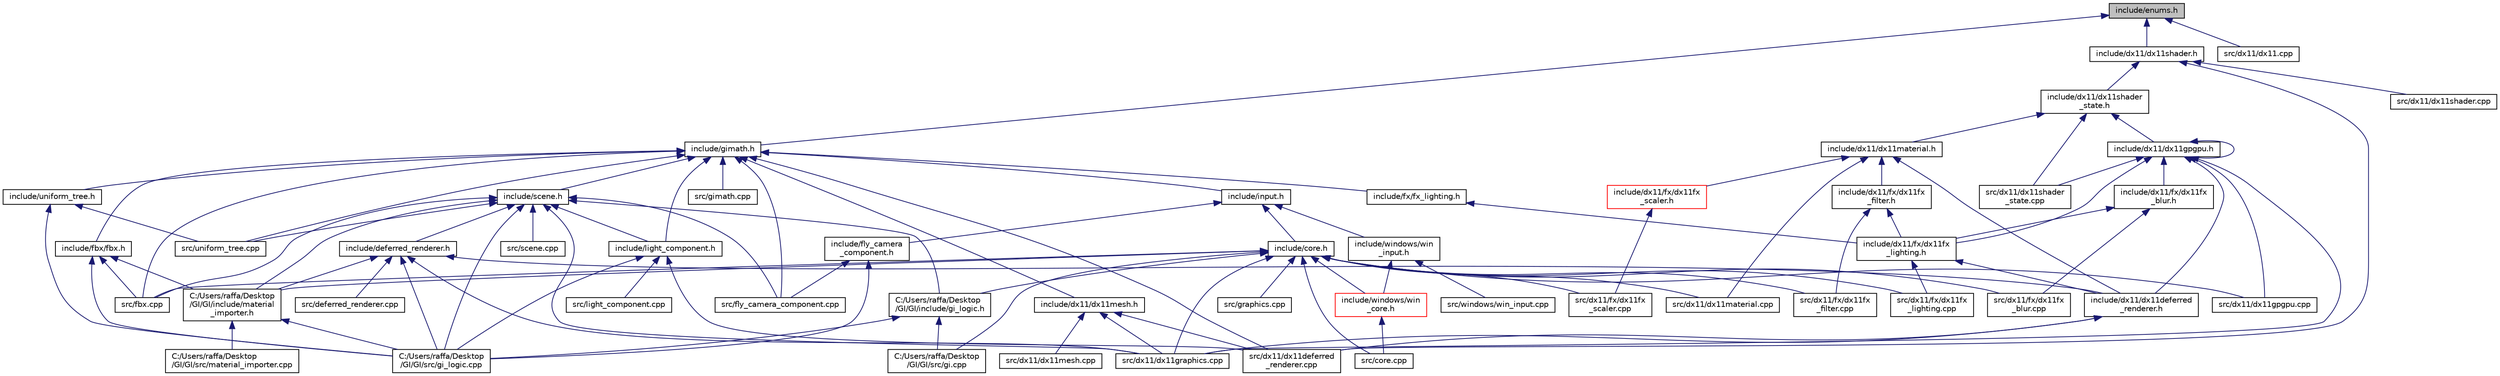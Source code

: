digraph "include/enums.h"
{
  edge [fontname="Helvetica",fontsize="10",labelfontname="Helvetica",labelfontsize="10"];
  node [fontname="Helvetica",fontsize="10",shape=record];
  Node1 [label="include/enums.h",height=0.2,width=0.4,color="black", fillcolor="grey75", style="filled", fontcolor="black"];
  Node1 -> Node2 [dir="back",color="midnightblue",fontsize="10",style="solid",fontname="Helvetica"];
  Node2 [label="include/gimath.h",height=0.2,width=0.4,color="black", fillcolor="white", style="filled",URL="$gimath_8h.html",tooltip="Mathematical and geometrical classes and methods. "];
  Node2 -> Node3 [dir="back",color="midnightblue",fontsize="10",style="solid",fontname="Helvetica"];
  Node3 [label="include/input.h",height=0.2,width=0.4,color="black", fillcolor="white", style="filled",URL="$input_8h.html",tooltip="Classes to manage the user input. "];
  Node3 -> Node4 [dir="back",color="midnightblue",fontsize="10",style="solid",fontname="Helvetica"];
  Node4 [label="include/core.h",height=0.2,width=0.4,color="black", fillcolor="white", style="filled",URL="$core_8h.html",tooltip="Classes and methods to manage the backbone of an application. "];
  Node4 -> Node5 [dir="back",color="midnightblue",fontsize="10",style="solid",fontname="Helvetica"];
  Node5 [label="C:/Users/raffa/Desktop\l/GI/GI/include/gi_logic.h",height=0.2,width=0.4,color="black", fillcolor="white", style="filled",URL="$gi__logic_8h.html"];
  Node5 -> Node6 [dir="back",color="midnightblue",fontsize="10",style="solid",fontname="Helvetica"];
  Node6 [label="C:/Users/raffa/Desktop\l/GI/GI/src/gi.cpp",height=0.2,width=0.4,color="black", fillcolor="white", style="filled",URL="$gi_8cpp.html"];
  Node5 -> Node7 [dir="back",color="midnightblue",fontsize="10",style="solid",fontname="Helvetica"];
  Node7 [label="C:/Users/raffa/Desktop\l/GI/GI/src/gi_logic.cpp",height=0.2,width=0.4,color="black", fillcolor="white", style="filled",URL="$gi__logic_8cpp.html"];
  Node4 -> Node8 [dir="back",color="midnightblue",fontsize="10",style="solid",fontname="Helvetica"];
  Node8 [label="C:/Users/raffa/Desktop\l/GI/GI/include/material\l_importer.h",height=0.2,width=0.4,color="black", fillcolor="white", style="filled",URL="$material__importer_8h.html",tooltip="Class to handle the material import. "];
  Node8 -> Node7 [dir="back",color="midnightblue",fontsize="10",style="solid",fontname="Helvetica"];
  Node8 -> Node9 [dir="back",color="midnightblue",fontsize="10",style="solid",fontname="Helvetica"];
  Node9 [label="C:/Users/raffa/Desktop\l/GI/GI/src/material_importer.cpp",height=0.2,width=0.4,color="black", fillcolor="white", style="filled",URL="$material__importer_8cpp.html"];
  Node4 -> Node6 [dir="back",color="midnightblue",fontsize="10",style="solid",fontname="Helvetica"];
  Node4 -> Node10 [dir="back",color="midnightblue",fontsize="10",style="solid",fontname="Helvetica"];
  Node10 [label="include/windows/win\l_core.h",height=0.2,width=0.4,color="red", fillcolor="white", style="filled",URL="$win__core_8h.html",tooltip="Classes and methods to manage the backbone of an application under windows. "];
  Node10 -> Node11 [dir="back",color="midnightblue",fontsize="10",style="solid",fontname="Helvetica"];
  Node11 [label="src/core.cpp",height=0.2,width=0.4,color="black", fillcolor="white", style="filled",URL="$core_8cpp.html"];
  Node4 -> Node11 [dir="back",color="midnightblue",fontsize="10",style="solid",fontname="Helvetica"];
  Node4 -> Node12 [dir="back",color="midnightblue",fontsize="10",style="solid",fontname="Helvetica"];
  Node12 [label="src/dx11/dx11gpgpu.cpp",height=0.2,width=0.4,color="black", fillcolor="white", style="filled",URL="$dx11gpgpu_8cpp.html"];
  Node4 -> Node13 [dir="back",color="midnightblue",fontsize="10",style="solid",fontname="Helvetica"];
  Node13 [label="src/dx11/dx11graphics.cpp",height=0.2,width=0.4,color="black", fillcolor="white", style="filled",URL="$dx11graphics_8cpp.html"];
  Node4 -> Node14 [dir="back",color="midnightblue",fontsize="10",style="solid",fontname="Helvetica"];
  Node14 [label="src/dx11/dx11material.cpp",height=0.2,width=0.4,color="black", fillcolor="white", style="filled",URL="$dx11material_8cpp.html"];
  Node4 -> Node15 [dir="back",color="midnightblue",fontsize="10",style="solid",fontname="Helvetica"];
  Node15 [label="src/dx11/fx/dx11fx\l_blur.cpp",height=0.2,width=0.4,color="black", fillcolor="white", style="filled",URL="$dx11fx__blur_8cpp.html"];
  Node4 -> Node16 [dir="back",color="midnightblue",fontsize="10",style="solid",fontname="Helvetica"];
  Node16 [label="src/dx11/fx/dx11fx\l_filter.cpp",height=0.2,width=0.4,color="black", fillcolor="white", style="filled",URL="$dx11fx__filter_8cpp.html"];
  Node4 -> Node17 [dir="back",color="midnightblue",fontsize="10",style="solid",fontname="Helvetica"];
  Node17 [label="src/dx11/fx/dx11fx\l_lighting.cpp",height=0.2,width=0.4,color="black", fillcolor="white", style="filled",URL="$dx11fx__lighting_8cpp.html"];
  Node4 -> Node18 [dir="back",color="midnightblue",fontsize="10",style="solid",fontname="Helvetica"];
  Node18 [label="src/dx11/fx/dx11fx\l_scaler.cpp",height=0.2,width=0.4,color="black", fillcolor="white", style="filled",URL="$dx11fx__scaler_8cpp.html"];
  Node4 -> Node19 [dir="back",color="midnightblue",fontsize="10",style="solid",fontname="Helvetica"];
  Node19 [label="src/fbx.cpp",height=0.2,width=0.4,color="black", fillcolor="white", style="filled",URL="$_g_i_lib_2src_2fbx_8cpp.html"];
  Node4 -> Node20 [dir="back",color="midnightblue",fontsize="10",style="solid",fontname="Helvetica"];
  Node20 [label="src/graphics.cpp",height=0.2,width=0.4,color="black", fillcolor="white", style="filled",URL="$graphics_8cpp.html"];
  Node3 -> Node21 [dir="back",color="midnightblue",fontsize="10",style="solid",fontname="Helvetica"];
  Node21 [label="include/fly_camera\l_component.h",height=0.2,width=0.4,color="black", fillcolor="white", style="filled",URL="$fly__camera__component_8h.html"];
  Node21 -> Node7 [dir="back",color="midnightblue",fontsize="10",style="solid",fontname="Helvetica"];
  Node21 -> Node22 [dir="back",color="midnightblue",fontsize="10",style="solid",fontname="Helvetica"];
  Node22 [label="src/fly_camera_component.cpp",height=0.2,width=0.4,color="black", fillcolor="white", style="filled",URL="$fly__camera__component_8cpp.html"];
  Node3 -> Node23 [dir="back",color="midnightblue",fontsize="10",style="solid",fontname="Helvetica"];
  Node23 [label="include/windows/win\l_input.h",height=0.2,width=0.4,color="black", fillcolor="white", style="filled",URL="$win__input_8h.html"];
  Node23 -> Node10 [dir="back",color="midnightblue",fontsize="10",style="solid",fontname="Helvetica"];
  Node23 -> Node24 [dir="back",color="midnightblue",fontsize="10",style="solid",fontname="Helvetica"];
  Node24 [label="src/windows/win_input.cpp",height=0.2,width=0.4,color="black", fillcolor="white", style="filled",URL="$win__input_8cpp.html"];
  Node2 -> Node25 [dir="back",color="midnightblue",fontsize="10",style="solid",fontname="Helvetica"];
  Node25 [label="include/scene.h",height=0.2,width=0.4,color="black", fillcolor="white", style="filled",URL="$scene_8h.html",tooltip="Defines the base classes used to manage the scene. "];
  Node25 -> Node5 [dir="back",color="midnightblue",fontsize="10",style="solid",fontname="Helvetica"];
  Node25 -> Node8 [dir="back",color="midnightblue",fontsize="10",style="solid",fontname="Helvetica"];
  Node25 -> Node7 [dir="back",color="midnightblue",fontsize="10",style="solid",fontname="Helvetica"];
  Node25 -> Node26 [dir="back",color="midnightblue",fontsize="10",style="solid",fontname="Helvetica"];
  Node26 [label="include/deferred_renderer.h",height=0.2,width=0.4,color="black", fillcolor="white", style="filled",URL="$deferred__renderer_8h.html",tooltip="Deferred rendering classes. "];
  Node26 -> Node8 [dir="back",color="midnightblue",fontsize="10",style="solid",fontname="Helvetica"];
  Node26 -> Node7 [dir="back",color="midnightblue",fontsize="10",style="solid",fontname="Helvetica"];
  Node26 -> Node27 [dir="back",color="midnightblue",fontsize="10",style="solid",fontname="Helvetica"];
  Node27 [label="include/dx11/dx11deferred\l_renderer.h",height=0.2,width=0.4,color="black", fillcolor="white", style="filled",URL="$dx11deferred__renderer_8h.html",tooltip="Deferred rendering classes for DirectX11. "];
  Node27 -> Node28 [dir="back",color="midnightblue",fontsize="10",style="solid",fontname="Helvetica"];
  Node28 [label="src/dx11/dx11deferred\l_renderer.cpp",height=0.2,width=0.4,color="black", fillcolor="white", style="filled",URL="$dx11deferred__renderer_8cpp.html"];
  Node27 -> Node13 [dir="back",color="midnightblue",fontsize="10",style="solid",fontname="Helvetica"];
  Node26 -> Node29 [dir="back",color="midnightblue",fontsize="10",style="solid",fontname="Helvetica"];
  Node29 [label="src/deferred_renderer.cpp",height=0.2,width=0.4,color="black", fillcolor="white", style="filled",URL="$deferred__renderer_8cpp.html"];
  Node26 -> Node13 [dir="back",color="midnightblue",fontsize="10",style="solid",fontname="Helvetica"];
  Node25 -> Node30 [dir="back",color="midnightblue",fontsize="10",style="solid",fontname="Helvetica"];
  Node30 [label="include/light_component.h",height=0.2,width=0.4,color="black", fillcolor="white", style="filled",URL="$light__component_8h.html",tooltip="Components used to describe lights. "];
  Node30 -> Node7 [dir="back",color="midnightblue",fontsize="10",style="solid",fontname="Helvetica"];
  Node30 -> Node28 [dir="back",color="midnightblue",fontsize="10",style="solid",fontname="Helvetica"];
  Node30 -> Node31 [dir="back",color="midnightblue",fontsize="10",style="solid",fontname="Helvetica"];
  Node31 [label="src/light_component.cpp",height=0.2,width=0.4,color="black", fillcolor="white", style="filled",URL="$light__component_8cpp.html"];
  Node25 -> Node13 [dir="back",color="midnightblue",fontsize="10",style="solid",fontname="Helvetica"];
  Node25 -> Node19 [dir="back",color="midnightblue",fontsize="10",style="solid",fontname="Helvetica"];
  Node25 -> Node22 [dir="back",color="midnightblue",fontsize="10",style="solid",fontname="Helvetica"];
  Node25 -> Node32 [dir="back",color="midnightblue",fontsize="10",style="solid",fontname="Helvetica"];
  Node32 [label="src/scene.cpp",height=0.2,width=0.4,color="black", fillcolor="white", style="filled",URL="$scene_8cpp.html"];
  Node25 -> Node33 [dir="back",color="midnightblue",fontsize="10",style="solid",fontname="Helvetica"];
  Node33 [label="src/uniform_tree.cpp",height=0.2,width=0.4,color="black", fillcolor="white", style="filled",URL="$uniform__tree_8cpp.html"];
  Node2 -> Node34 [dir="back",color="midnightblue",fontsize="10",style="solid",fontname="Helvetica"];
  Node34 [label="include/dx11/dx11mesh.h",height=0.2,width=0.4,color="black", fillcolor="white", style="filled",URL="$dx11mesh_8h.html",tooltip="??? "];
  Node34 -> Node28 [dir="back",color="midnightblue",fontsize="10",style="solid",fontname="Helvetica"];
  Node34 -> Node13 [dir="back",color="midnightblue",fontsize="10",style="solid",fontname="Helvetica"];
  Node34 -> Node35 [dir="back",color="midnightblue",fontsize="10",style="solid",fontname="Helvetica"];
  Node35 [label="src/dx11/dx11mesh.cpp",height=0.2,width=0.4,color="black", fillcolor="white", style="filled",URL="$dx11mesh_8cpp.html"];
  Node2 -> Node36 [dir="back",color="midnightblue",fontsize="10",style="solid",fontname="Helvetica"];
  Node36 [label="include/fbx/fbx.h",height=0.2,width=0.4,color="black", fillcolor="white", style="filled",URL="$_g_i_lib_2include_2fbx_2fbx_8h.html"];
  Node36 -> Node8 [dir="back",color="midnightblue",fontsize="10",style="solid",fontname="Helvetica"];
  Node36 -> Node7 [dir="back",color="midnightblue",fontsize="10",style="solid",fontname="Helvetica"];
  Node36 -> Node19 [dir="back",color="midnightblue",fontsize="10",style="solid",fontname="Helvetica"];
  Node2 -> Node37 [dir="back",color="midnightblue",fontsize="10",style="solid",fontname="Helvetica"];
  Node37 [label="include/fx/fx_lighting.h",height=0.2,width=0.4,color="black", fillcolor="white", style="filled",URL="$fx__lighting_8h.html",tooltip="This file contains post process effects that affects lighting such as bloom, glow and color grading..."];
  Node37 -> Node38 [dir="back",color="midnightblue",fontsize="10",style="solid",fontname="Helvetica"];
  Node38 [label="include/dx11/fx/dx11fx\l_lighting.h",height=0.2,width=0.4,color="black", fillcolor="white", style="filled",URL="$dx11fx__lighting_8h.html",tooltip="This file contains post process effects that affects lighting such as bloom, glow and color grading..."];
  Node38 -> Node27 [dir="back",color="midnightblue",fontsize="10",style="solid",fontname="Helvetica"];
  Node38 -> Node17 [dir="back",color="midnightblue",fontsize="10",style="solid",fontname="Helvetica"];
  Node2 -> Node30 [dir="back",color="midnightblue",fontsize="10",style="solid",fontname="Helvetica"];
  Node2 -> Node39 [dir="back",color="midnightblue",fontsize="10",style="solid",fontname="Helvetica"];
  Node39 [label="include/uniform_tree.h",height=0.2,width=0.4,color="black", fillcolor="white", style="filled",URL="$uniform__tree_8h.html"];
  Node39 -> Node7 [dir="back",color="midnightblue",fontsize="10",style="solid",fontname="Helvetica"];
  Node39 -> Node33 [dir="back",color="midnightblue",fontsize="10",style="solid",fontname="Helvetica"];
  Node2 -> Node28 [dir="back",color="midnightblue",fontsize="10",style="solid",fontname="Helvetica"];
  Node2 -> Node19 [dir="back",color="midnightblue",fontsize="10",style="solid",fontname="Helvetica"];
  Node2 -> Node22 [dir="back",color="midnightblue",fontsize="10",style="solid",fontname="Helvetica"];
  Node2 -> Node40 [dir="back",color="midnightblue",fontsize="10",style="solid",fontname="Helvetica"];
  Node40 [label="src/gimath.cpp",height=0.2,width=0.4,color="black", fillcolor="white", style="filled",URL="$gimath_8cpp.html"];
  Node2 -> Node33 [dir="back",color="midnightblue",fontsize="10",style="solid",fontname="Helvetica"];
  Node1 -> Node41 [dir="back",color="midnightblue",fontsize="10",style="solid",fontname="Helvetica"];
  Node41 [label="include/dx11/dx11shader.h",height=0.2,width=0.4,color="black", fillcolor="white", style="filled",URL="$dx11shader_8h.html",tooltip="This file contains classes used to manage DirectX11 shader and shader reflection. ..."];
  Node41 -> Node42 [dir="back",color="midnightblue",fontsize="10",style="solid",fontname="Helvetica"];
  Node42 [label="include/dx11/dx11shader\l_state.h",height=0.2,width=0.4,color="black", fillcolor="white", style="filled",URL="$dx11shader__state_8h.html",tooltip="This file contains classes used to manage DirectX11 shader states. "];
  Node42 -> Node43 [dir="back",color="midnightblue",fontsize="10",style="solid",fontname="Helvetica"];
  Node43 [label="include/dx11/dx11material.h",height=0.2,width=0.4,color="black", fillcolor="white", style="filled",URL="$dx11material_8h.html",tooltip="??? "];
  Node43 -> Node44 [dir="back",color="midnightblue",fontsize="10",style="solid",fontname="Helvetica"];
  Node44 [label="include/dx11/fx/dx11fx\l_scaler.h",height=0.2,width=0.4,color="red", fillcolor="white", style="filled",URL="$dx11fx__scaler_8h.html",tooltip="This file contains classes used to scale a texture using the GPU. "];
  Node44 -> Node18 [dir="back",color="midnightblue",fontsize="10",style="solid",fontname="Helvetica"];
  Node43 -> Node27 [dir="back",color="midnightblue",fontsize="10",style="solid",fontname="Helvetica"];
  Node43 -> Node45 [dir="back",color="midnightblue",fontsize="10",style="solid",fontname="Helvetica"];
  Node45 [label="include/dx11/fx/dx11fx\l_filter.h",height=0.2,width=0.4,color="black", fillcolor="white", style="filled",URL="$dx11fx__filter_8h.html",tooltip="This file contains classes used to filter a texture using the GPU. "];
  Node45 -> Node38 [dir="back",color="midnightblue",fontsize="10",style="solid",fontname="Helvetica"];
  Node45 -> Node16 [dir="back",color="midnightblue",fontsize="10",style="solid",fontname="Helvetica"];
  Node43 -> Node14 [dir="back",color="midnightblue",fontsize="10",style="solid",fontname="Helvetica"];
  Node42 -> Node46 [dir="back",color="midnightblue",fontsize="10",style="solid",fontname="Helvetica"];
  Node46 [label="include/dx11/dx11gpgpu.h",height=0.2,width=0.4,color="black", fillcolor="white", style="filled",URL="$dx11gpgpu_8h.html",tooltip="??? "];
  Node46 -> Node27 [dir="back",color="midnightblue",fontsize="10",style="solid",fontname="Helvetica"];
  Node46 -> Node46 [dir="back",color="midnightblue",fontsize="10",style="solid",fontname="Helvetica"];
  Node46 -> Node47 [dir="back",color="midnightblue",fontsize="10",style="solid",fontname="Helvetica"];
  Node47 [label="include/dx11/fx/dx11fx\l_blur.h",height=0.2,width=0.4,color="black", fillcolor="white", style="filled",URL="$dx11fx__blur_8h.html",tooltip="This file contains classes used to blur a texture using the GPU. "];
  Node47 -> Node38 [dir="back",color="midnightblue",fontsize="10",style="solid",fontname="Helvetica"];
  Node47 -> Node15 [dir="back",color="midnightblue",fontsize="10",style="solid",fontname="Helvetica"];
  Node46 -> Node38 [dir="back",color="midnightblue",fontsize="10",style="solid",fontname="Helvetica"];
  Node46 -> Node12 [dir="back",color="midnightblue",fontsize="10",style="solid",fontname="Helvetica"];
  Node46 -> Node13 [dir="back",color="midnightblue",fontsize="10",style="solid",fontname="Helvetica"];
  Node46 -> Node48 [dir="back",color="midnightblue",fontsize="10",style="solid",fontname="Helvetica"];
  Node48 [label="src/dx11/dx11shader\l_state.cpp",height=0.2,width=0.4,color="black", fillcolor="white", style="filled",URL="$dx11shader__state_8cpp.html"];
  Node42 -> Node48 [dir="back",color="midnightblue",fontsize="10",style="solid",fontname="Helvetica"];
  Node41 -> Node28 [dir="back",color="midnightblue",fontsize="10",style="solid",fontname="Helvetica"];
  Node41 -> Node49 [dir="back",color="midnightblue",fontsize="10",style="solid",fontname="Helvetica"];
  Node49 [label="src/dx11/dx11shader.cpp",height=0.2,width=0.4,color="black", fillcolor="white", style="filled",URL="$dx11shader_8cpp.html"];
  Node1 -> Node50 [dir="back",color="midnightblue",fontsize="10",style="solid",fontname="Helvetica"];
  Node50 [label="src/dx11/dx11.cpp",height=0.2,width=0.4,color="black", fillcolor="white", style="filled",URL="$dx11_8cpp.html"];
}
